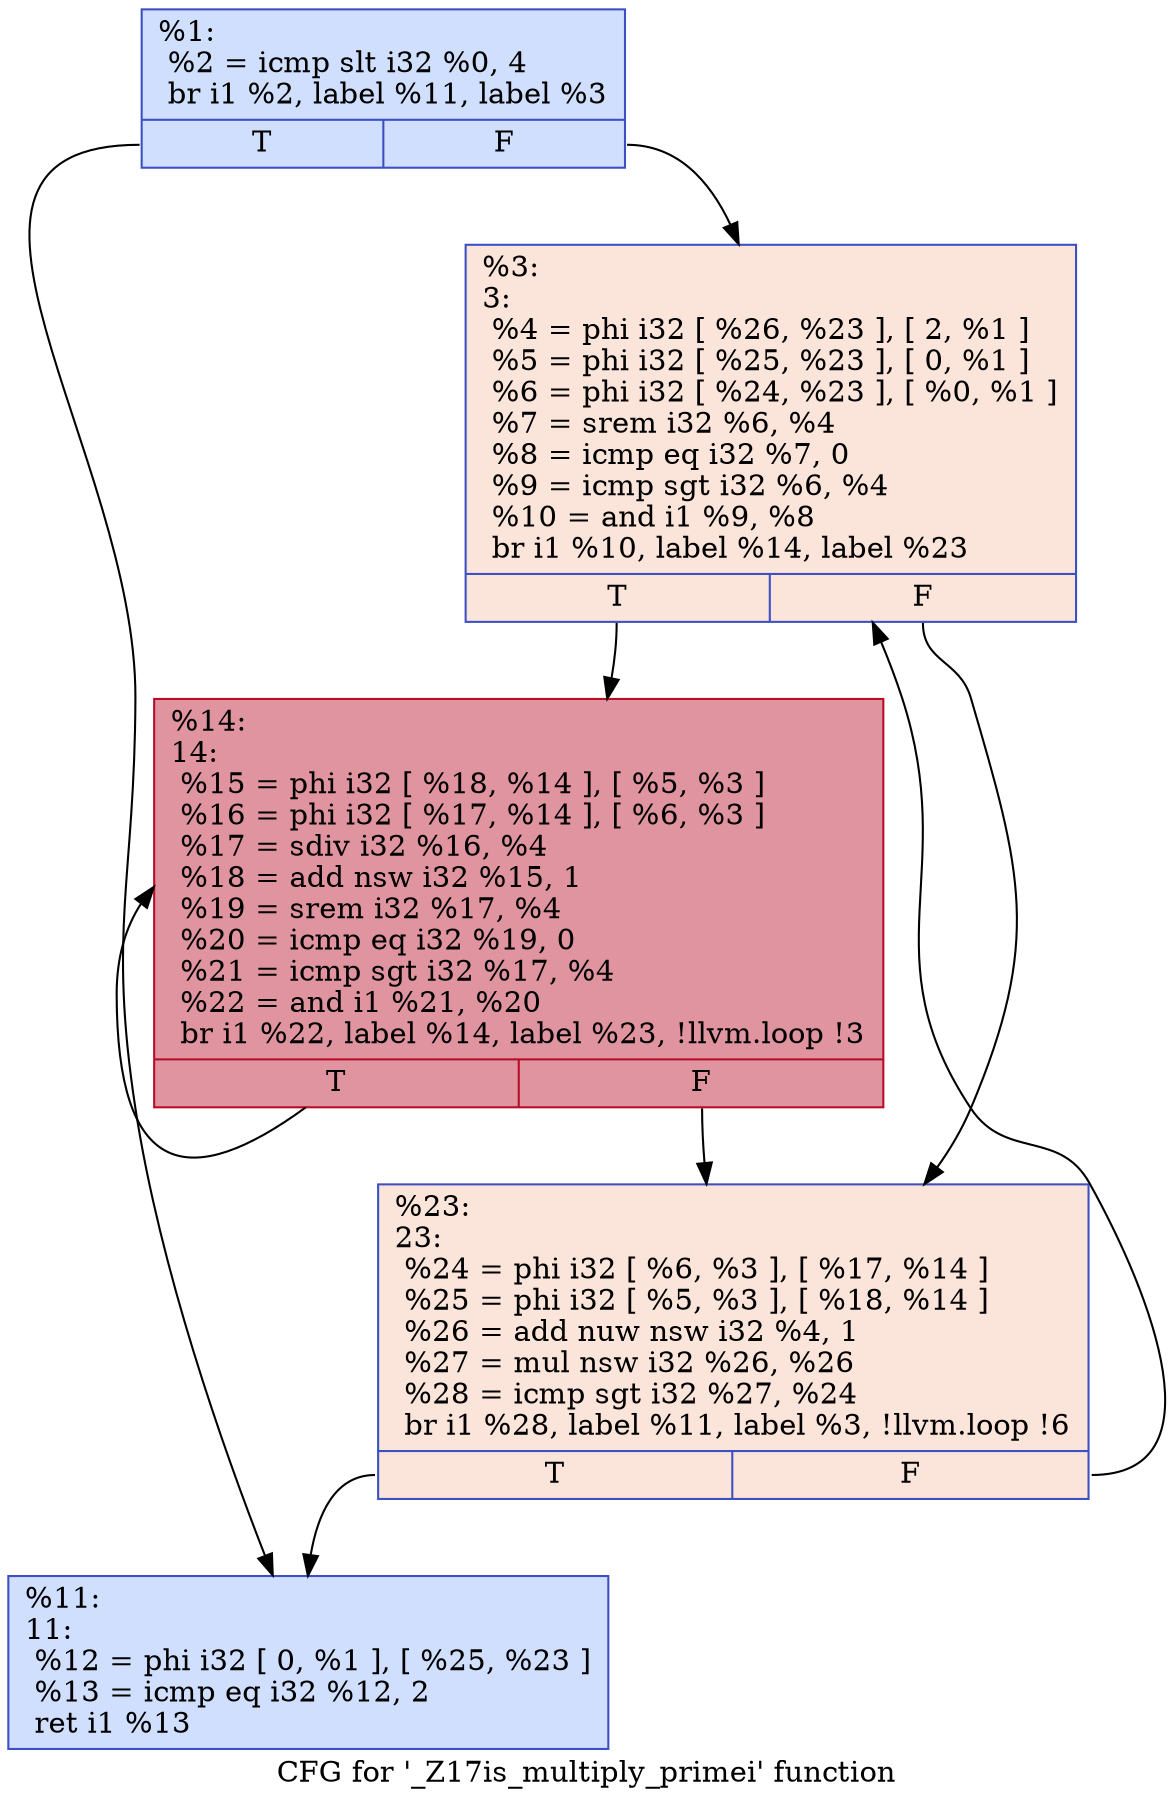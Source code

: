 digraph "CFG for '_Z17is_multiply_primei' function" {
	label="CFG for '_Z17is_multiply_primei' function";

	Node0x55cb9cb5b670 [shape=record,color="#3d50c3ff", style=filled, fillcolor="#96b7ff70",label="{%1:\l  %2 = icmp slt i32 %0, 4\l  br i1 %2, label %11, label %3\l|{<s0>T|<s1>F}}"];
	Node0x55cb9cb5b670:s0 -> Node0x55cb9cb5bd90;
	Node0x55cb9cb5b670:s1 -> Node0x55cb9cb5bde0;
	Node0x55cb9cb5bde0 [shape=record,color="#3d50c3ff", style=filled, fillcolor="#f5c1a970",label="{%3:\l3:                                                \l  %4 = phi i32 [ %26, %23 ], [ 2, %1 ]\l  %5 = phi i32 [ %25, %23 ], [ 0, %1 ]\l  %6 = phi i32 [ %24, %23 ], [ %0, %1 ]\l  %7 = srem i32 %6, %4\l  %8 = icmp eq i32 %7, 0\l  %9 = icmp sgt i32 %6, %4\l  %10 = and i1 %9, %8\l  br i1 %10, label %14, label %23\l|{<s0>T|<s1>F}}"];
	Node0x55cb9cb5bde0:s0 -> Node0x55cb9cb5c0c0;
	Node0x55cb9cb5bde0:s1 -> Node0x55cb9cb5bf50;
	Node0x55cb9cb5bd90 [shape=record,color="#3d50c3ff", style=filled, fillcolor="#96b7ff70",label="{%11:\l11:                                               \l  %12 = phi i32 [ 0, %1 ], [ %25, %23 ]\l  %13 = icmp eq i32 %12, 2\l  ret i1 %13\l}"];
	Node0x55cb9cb5c0c0 [shape=record,color="#b70d28ff", style=filled, fillcolor="#b70d2870",label="{%14:\l14:                                               \l  %15 = phi i32 [ %18, %14 ], [ %5, %3 ]\l  %16 = phi i32 [ %17, %14 ], [ %6, %3 ]\l  %17 = sdiv i32 %16, %4\l  %18 = add nsw i32 %15, 1\l  %19 = srem i32 %17, %4\l  %20 = icmp eq i32 %19, 0\l  %21 = icmp sgt i32 %17, %4\l  %22 = and i1 %21, %20\l  br i1 %22, label %14, label %23, !llvm.loop !3\l|{<s0>T|<s1>F}}"];
	Node0x55cb9cb5c0c0:s0 -> Node0x55cb9cb5c0c0;
	Node0x55cb9cb5c0c0:s1 -> Node0x55cb9cb5bf50;
	Node0x55cb9cb5bf50 [shape=record,color="#3d50c3ff", style=filled, fillcolor="#f5c1a970",label="{%23:\l23:                                               \l  %24 = phi i32 [ %6, %3 ], [ %17, %14 ]\l  %25 = phi i32 [ %5, %3 ], [ %18, %14 ]\l  %26 = add nuw nsw i32 %4, 1\l  %27 = mul nsw i32 %26, %26\l  %28 = icmp sgt i32 %27, %24\l  br i1 %28, label %11, label %3, !llvm.loop !6\l|{<s0>T|<s1>F}}"];
	Node0x55cb9cb5bf50:s0 -> Node0x55cb9cb5bd90;
	Node0x55cb9cb5bf50:s1 -> Node0x55cb9cb5bde0;
}
